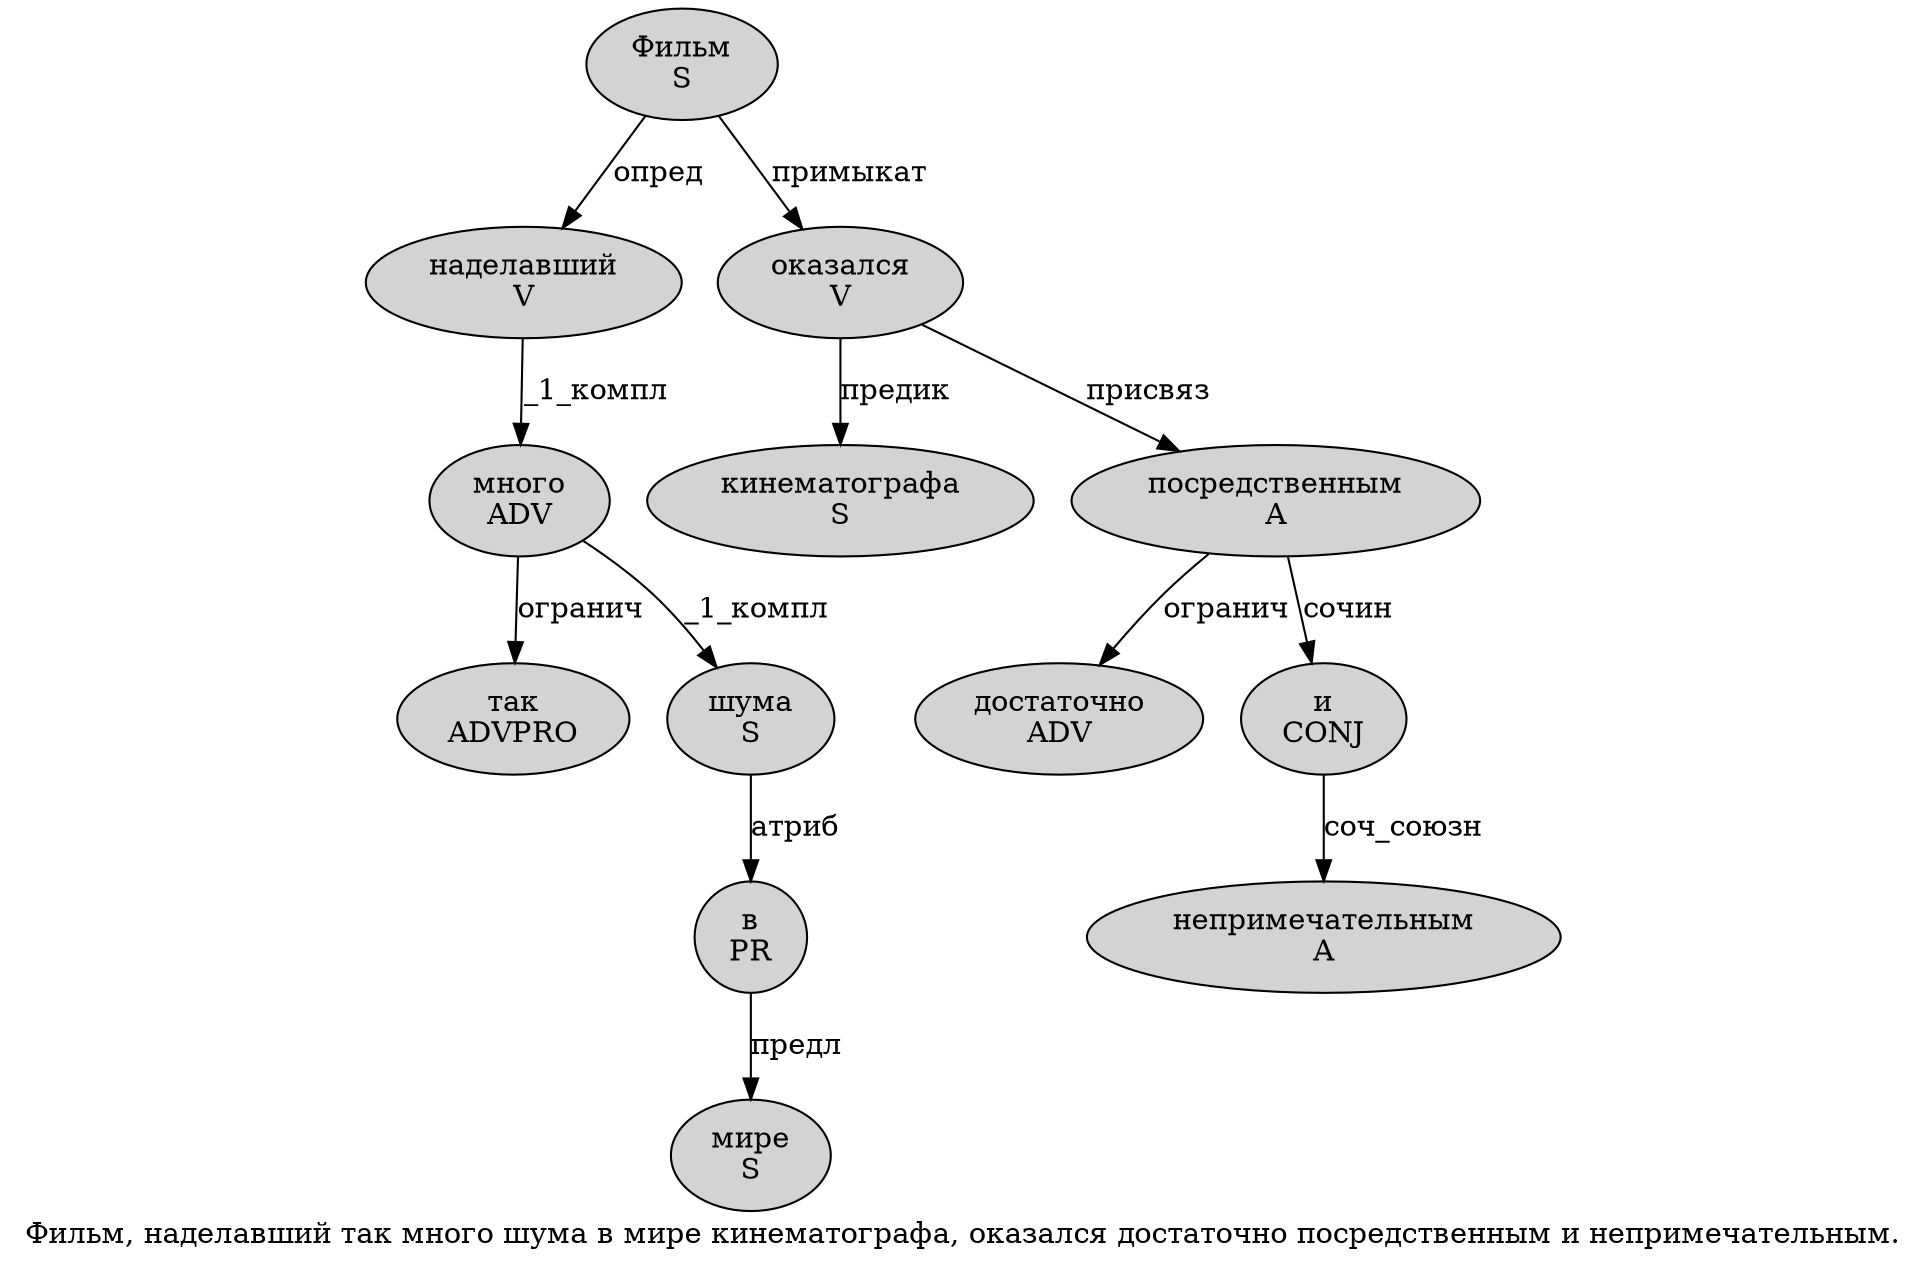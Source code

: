 digraph SENTENCE_4207 {
	graph [label="Фильм, наделавший так много шума в мире кинематографа, оказался достаточно посредственным и непримечательным."]
	node [style=filled]
		0 [label="Фильм
S" color="" fillcolor=lightgray penwidth=1 shape=ellipse]
		2 [label="наделавший
V" color="" fillcolor=lightgray penwidth=1 shape=ellipse]
		3 [label="так
ADVPRO" color="" fillcolor=lightgray penwidth=1 shape=ellipse]
		4 [label="много
ADV" color="" fillcolor=lightgray penwidth=1 shape=ellipse]
		5 [label="шума
S" color="" fillcolor=lightgray penwidth=1 shape=ellipse]
		6 [label="в
PR" color="" fillcolor=lightgray penwidth=1 shape=ellipse]
		7 [label="мире
S" color="" fillcolor=lightgray penwidth=1 shape=ellipse]
		8 [label="кинематографа
S" color="" fillcolor=lightgray penwidth=1 shape=ellipse]
		10 [label="оказался
V" color="" fillcolor=lightgray penwidth=1 shape=ellipse]
		11 [label="достаточно
ADV" color="" fillcolor=lightgray penwidth=1 shape=ellipse]
		12 [label="посредственным
A" color="" fillcolor=lightgray penwidth=1 shape=ellipse]
		13 [label="и
CONJ" color="" fillcolor=lightgray penwidth=1 shape=ellipse]
		14 [label="непримечательным
A" color="" fillcolor=lightgray penwidth=1 shape=ellipse]
			10 -> 8 [label="предик"]
			10 -> 12 [label="присвяз"]
			13 -> 14 [label="соч_союзн"]
			12 -> 11 [label="огранич"]
			12 -> 13 [label="сочин"]
			0 -> 2 [label="опред"]
			0 -> 10 [label="примыкат"]
			5 -> 6 [label="атриб"]
			4 -> 3 [label="огранич"]
			4 -> 5 [label="_1_компл"]
			6 -> 7 [label="предл"]
			2 -> 4 [label="_1_компл"]
}